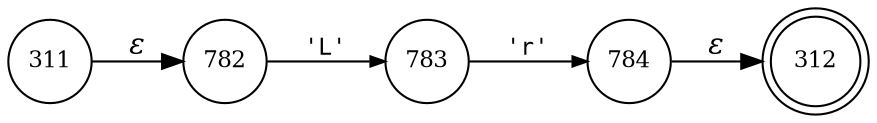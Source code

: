 digraph ATN {
rankdir=LR;
s312[fontsize=11, label="312", shape=doublecircle, fixedsize=true, width=.6];
s784[fontsize=11,label="784", shape=circle, fixedsize=true, width=.55, peripheries=1];
s311[fontsize=11,label="311", shape=circle, fixedsize=true, width=.55, peripheries=1];
s782[fontsize=11,label="782", shape=circle, fixedsize=true, width=.55, peripheries=1];
s783[fontsize=11,label="783", shape=circle, fixedsize=true, width=.55, peripheries=1];
s311 -> s782 [fontname="Times-Italic", label="&epsilon;"];
s782 -> s783 [fontsize=11, fontname="Courier", arrowsize=.7, label = "'L'", arrowhead = normal];
s783 -> s784 [fontsize=11, fontname="Courier", arrowsize=.7, label = "'r'", arrowhead = normal];
s784 -> s312 [fontname="Times-Italic", label="&epsilon;"];
}
